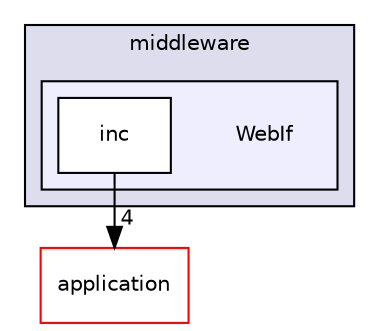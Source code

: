 digraph "WebIf" {
  compound=true
  node [ fontsize="10", fontname="Helvetica"];
  edge [ labelfontsize="10", labelfontname="Helvetica"];
  subgraph clusterdir_180fb5dbcfe56f00ba097c6057eb79b8 {
    graph [ bgcolor="#ddddee", pencolor="black", label="middleware" fontname="Helvetica", fontsize="10", URL="dir_180fb5dbcfe56f00ba097c6057eb79b8.html"]
  subgraph clusterdir_579887e2661343820b8c9c37304295d6 {
    graph [ bgcolor="#eeeeff", pencolor="black", label="" URL="dir_579887e2661343820b8c9c37304295d6.html"];
    dir_579887e2661343820b8c9c37304295d6 [shape=plaintext label="WebIf"];
    dir_d5d1c1f0361482ddc97a5da2f4c95c19 [shape=box label="inc" color="black" fillcolor="white" style="filled" URL="dir_d5d1c1f0361482ddc97a5da2f4c95c19.html"];
  }
  }
  dir_eda2a6d705da8f3400ffe9a7dcb90b30 [shape=box label="application" fillcolor="white" style="filled" color="red" URL="dir_eda2a6d705da8f3400ffe9a7dcb90b30.html"];
  dir_d5d1c1f0361482ddc97a5da2f4c95c19->dir_eda2a6d705da8f3400ffe9a7dcb90b30 [headlabel="4", labeldistance=1.5 headhref="dir_000028_000002.html"];
}
